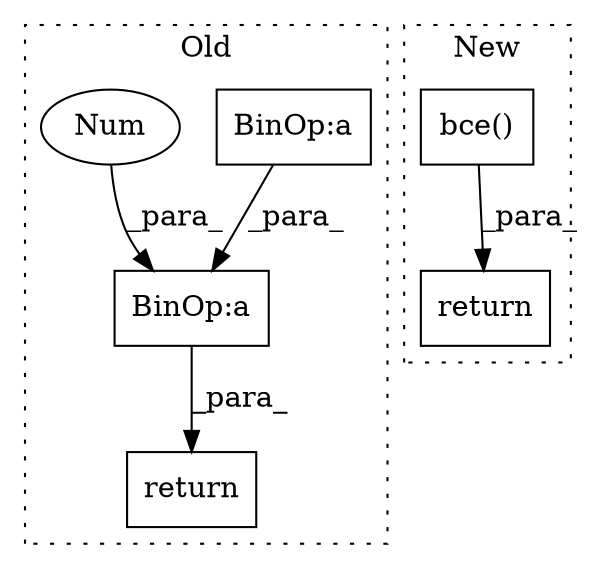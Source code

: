 digraph G {
subgraph cluster0 {
1 [label="return" a="93" s="24312" l="7" shape="box"];
3 [label="BinOp:a" a="82" s="24284" l="3" shape="box"];
4 [label="BinOp:a" a="82" s="24386" l="1" shape="box"];
6 [label="Num" a="76" s="24385" l="1" shape="ellipse"];
label = "Old";
style="dotted";
}
subgraph cluster1 {
2 [label="bce()" a="75" s="5151,5174" l="9,1" shape="box"];
5 [label="return" a="93" s="5184" l="7" shape="box"];
label = "New";
style="dotted";
}
2 -> 5 [label="_para_"];
3 -> 4 [label="_para_"];
4 -> 1 [label="_para_"];
6 -> 4 [label="_para_"];
}